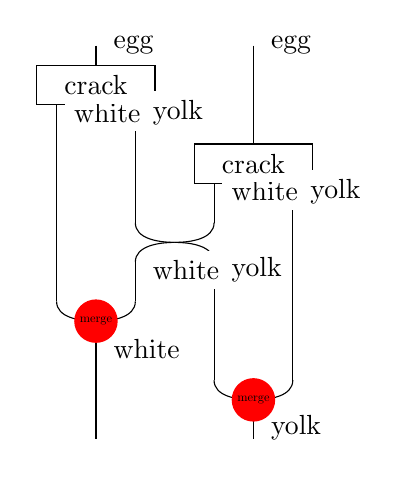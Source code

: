 \begin{tikzpicture}[baseline=(0.base)]
\begin{pgfonlayer}{nodelayer}
\node (0) at (0, 2.5) {};
\node [] (1) at (0.5, 5) {};
\node [] (2) at (0.5, 4.75) {};
\node [style=none, fill=white, right] (3) at (0.6, 5) {egg};
\node [] (4) at (2.5, 5) {};
\node [] (5) at (2.5, 3.75) {};
\node [style=none, fill=white, right] (6) at (2.6, 5) {egg};
\node [] (7) at (0.0, 4.25) {};
\node [] (8) at (0.0, 1.75) {};
\node [style=none, fill=white, right] (9) at (0.1, 4.15) {white};
\node [] (10) at (1.0, 4.25) {};
\node [] (11) at (1.0, 2.75) {};
\node [style=none, fill=white, right] (12) at (1.1, 4.15) {yolk};
\node [] (13) at (2.0, 3.25) {};
\node [] (14) at (2.0, 2.75) {};
\node [style=none, fill=white, right] (15) at (2.1, 3.15) {white};
\node [] (16) at (3.0, 3.25) {};
\node [] (17) at (3.0, 0.75) {};
\node [style=none, fill=white, right] (18) at (3.1, 3.15) {yolk};
\node [] (19) at (1.5, 2.5) {};
\node [] (20) at (1.0, 2.25) {};
\node [] (21) at (2.0, 2.25) {};
\node [] (22) at (1.0, 1.75) {};
\node [style=none, fill=white, right] (23) at (1.1, 2.15) {white};
\node [] (24) at (2.0, 0.75) {};
\node [style=none, fill=white, right] (25) at (2.1, 2.15) {yolk};
\node [] (26) at (0.5, 1.5) {};
\node [] (27) at (0.5, 1.25) {};
\node [] (28) at (0.5, 0) {};
\node [style=none, fill=white, right] (29) at (0.6, 1.15) {white};
\node [] (30) at (2.5, 0.5) {};
\node [] (31) at (2.5, 0.25) {};
\node [] (32) at (2.5, 0) {};
\node [style=none, fill=white, right] (33) at (2.6, 0.15) {yolk};
\node [circle, fill=red, scale=0.447] (34) at (0.5, 1.5) {merge};
\node [circle, fill=red, scale=0.447] (34) at (2.5, 0.5) {merge};
\node [] (34) at (-0.25, 4.25) {};
\node [] (35) at (1.25, 4.25) {};
\node [] (36) at (1.25, 4.75) {};
\node [] (37) at (-0.25, 4.75) {};
\node [style=none, fill=white] (38) at (0.5, 4.5) {crack};
\node [] (39) at (1.75, 3.25) {};
\node [] (40) at (3.25, 3.25) {};
\node [] (41) at (3.25, 3.75) {};
\node [] (42) at (1.75, 3.75) {};
\node [style=none, fill=white] (43) at (2.5, 3.5) {crack};
\end{pgfonlayer}
\begin{pgfonlayer}{edgelayer}
\draw [in=90, out=-90] (1.center) to (2.center);
\draw [in=90, out=-90] (4.center) to (5.center);
\draw [in=90, out=-90] (7.center) to (8.center);
\draw [in=90, out=-90] (10.center) to (11.center);
\draw [in=90, out=-90] (13.center) to (14.center);
\draw [in=90, out=-90] (16.center) to (17.center);
\draw [in=90, out=180, looseness=0.939] (19.center) to (20.center);
\draw [in=90, out=0, looseness=0.939] (19.center) to (21.center);
\draw [in=180, out=-90, looseness=0.939] (11.center) to (19.center);
\draw [in=0, out=-90, looseness=0.939] (14.center) to (19.center);
\draw [in=90, out=-90] (20.center) to (22.center);
\draw [in=90, out=-90] (21.center) to (24.center);
\draw [in=90, out=-90] (26.center) to (27.center);
\draw [in=180, out=-90, looseness=0.939] (8.center) to (26.center);
\draw [in=0, out=-90, looseness=0.939] (22.center) to (26.center);
\draw [in=90, out=-90] (27.center) to (28.center);
\draw [in=90, out=-90] (30.center) to (31.center);
\draw [in=180, out=-90, looseness=0.939] (24.center) to (30.center);
\draw [in=0, out=-90, looseness=0.939] (17.center) to (30.center);
\draw [in=90, out=-90] (31.center) to (32.center);
\draw [-, fill={white}] (34.center) to (35.center) to (36.center) to (37.center) to (34.center);
\draw [-, fill={white}] (39.center) to (40.center) to (41.center) to (42.center) to (39.center);
\end{pgfonlayer}
\end{tikzpicture}
